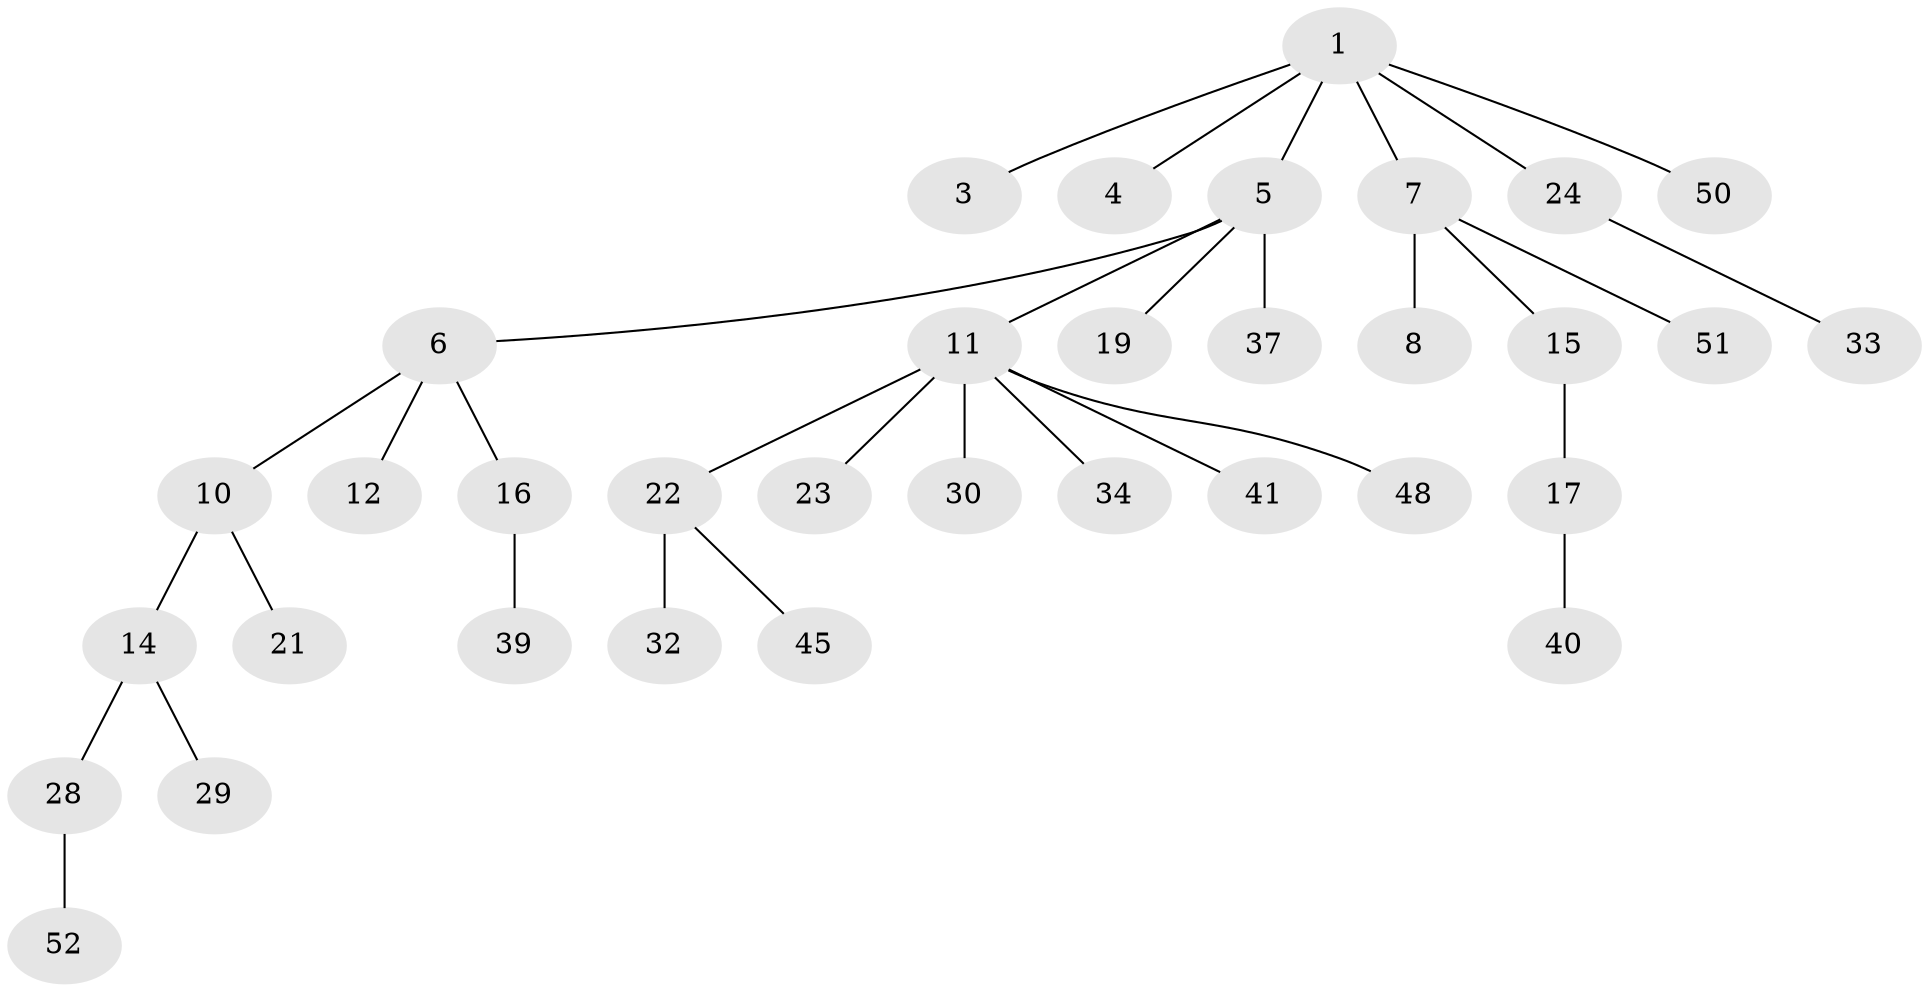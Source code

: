 // Generated by graph-tools (version 1.1) at 2025/24/03/03/25 07:24:05]
// undirected, 34 vertices, 33 edges
graph export_dot {
graph [start="1"]
  node [color=gray90,style=filled];
  1 [super="+2"];
  3;
  4;
  5 [super="+36"];
  6 [super="+9"];
  7 [super="+18"];
  8 [super="+20"];
  10;
  11 [super="+13"];
  12;
  14 [super="+43"];
  15;
  16 [super="+38"];
  17 [super="+25"];
  19;
  21 [super="+27"];
  22 [super="+26"];
  23 [super="+44"];
  24;
  28 [super="+31"];
  29 [super="+46"];
  30 [super="+35"];
  32;
  33 [super="+42"];
  34;
  37 [super="+47"];
  39;
  40;
  41;
  45;
  48 [super="+49"];
  50;
  51;
  52;
  1 -- 24;
  1 -- 50;
  1 -- 3;
  1 -- 4;
  1 -- 5;
  1 -- 7;
  5 -- 6;
  5 -- 11;
  5 -- 19;
  5 -- 37;
  6 -- 10;
  6 -- 12;
  6 -- 16;
  7 -- 8;
  7 -- 15;
  7 -- 51;
  10 -- 14;
  10 -- 21;
  11 -- 30;
  11 -- 34;
  11 -- 48;
  11 -- 22;
  11 -- 23;
  11 -- 41;
  14 -- 28;
  14 -- 29;
  15 -- 17;
  16 -- 39;
  17 -- 40;
  22 -- 32;
  22 -- 45;
  24 -- 33;
  28 -- 52;
}
